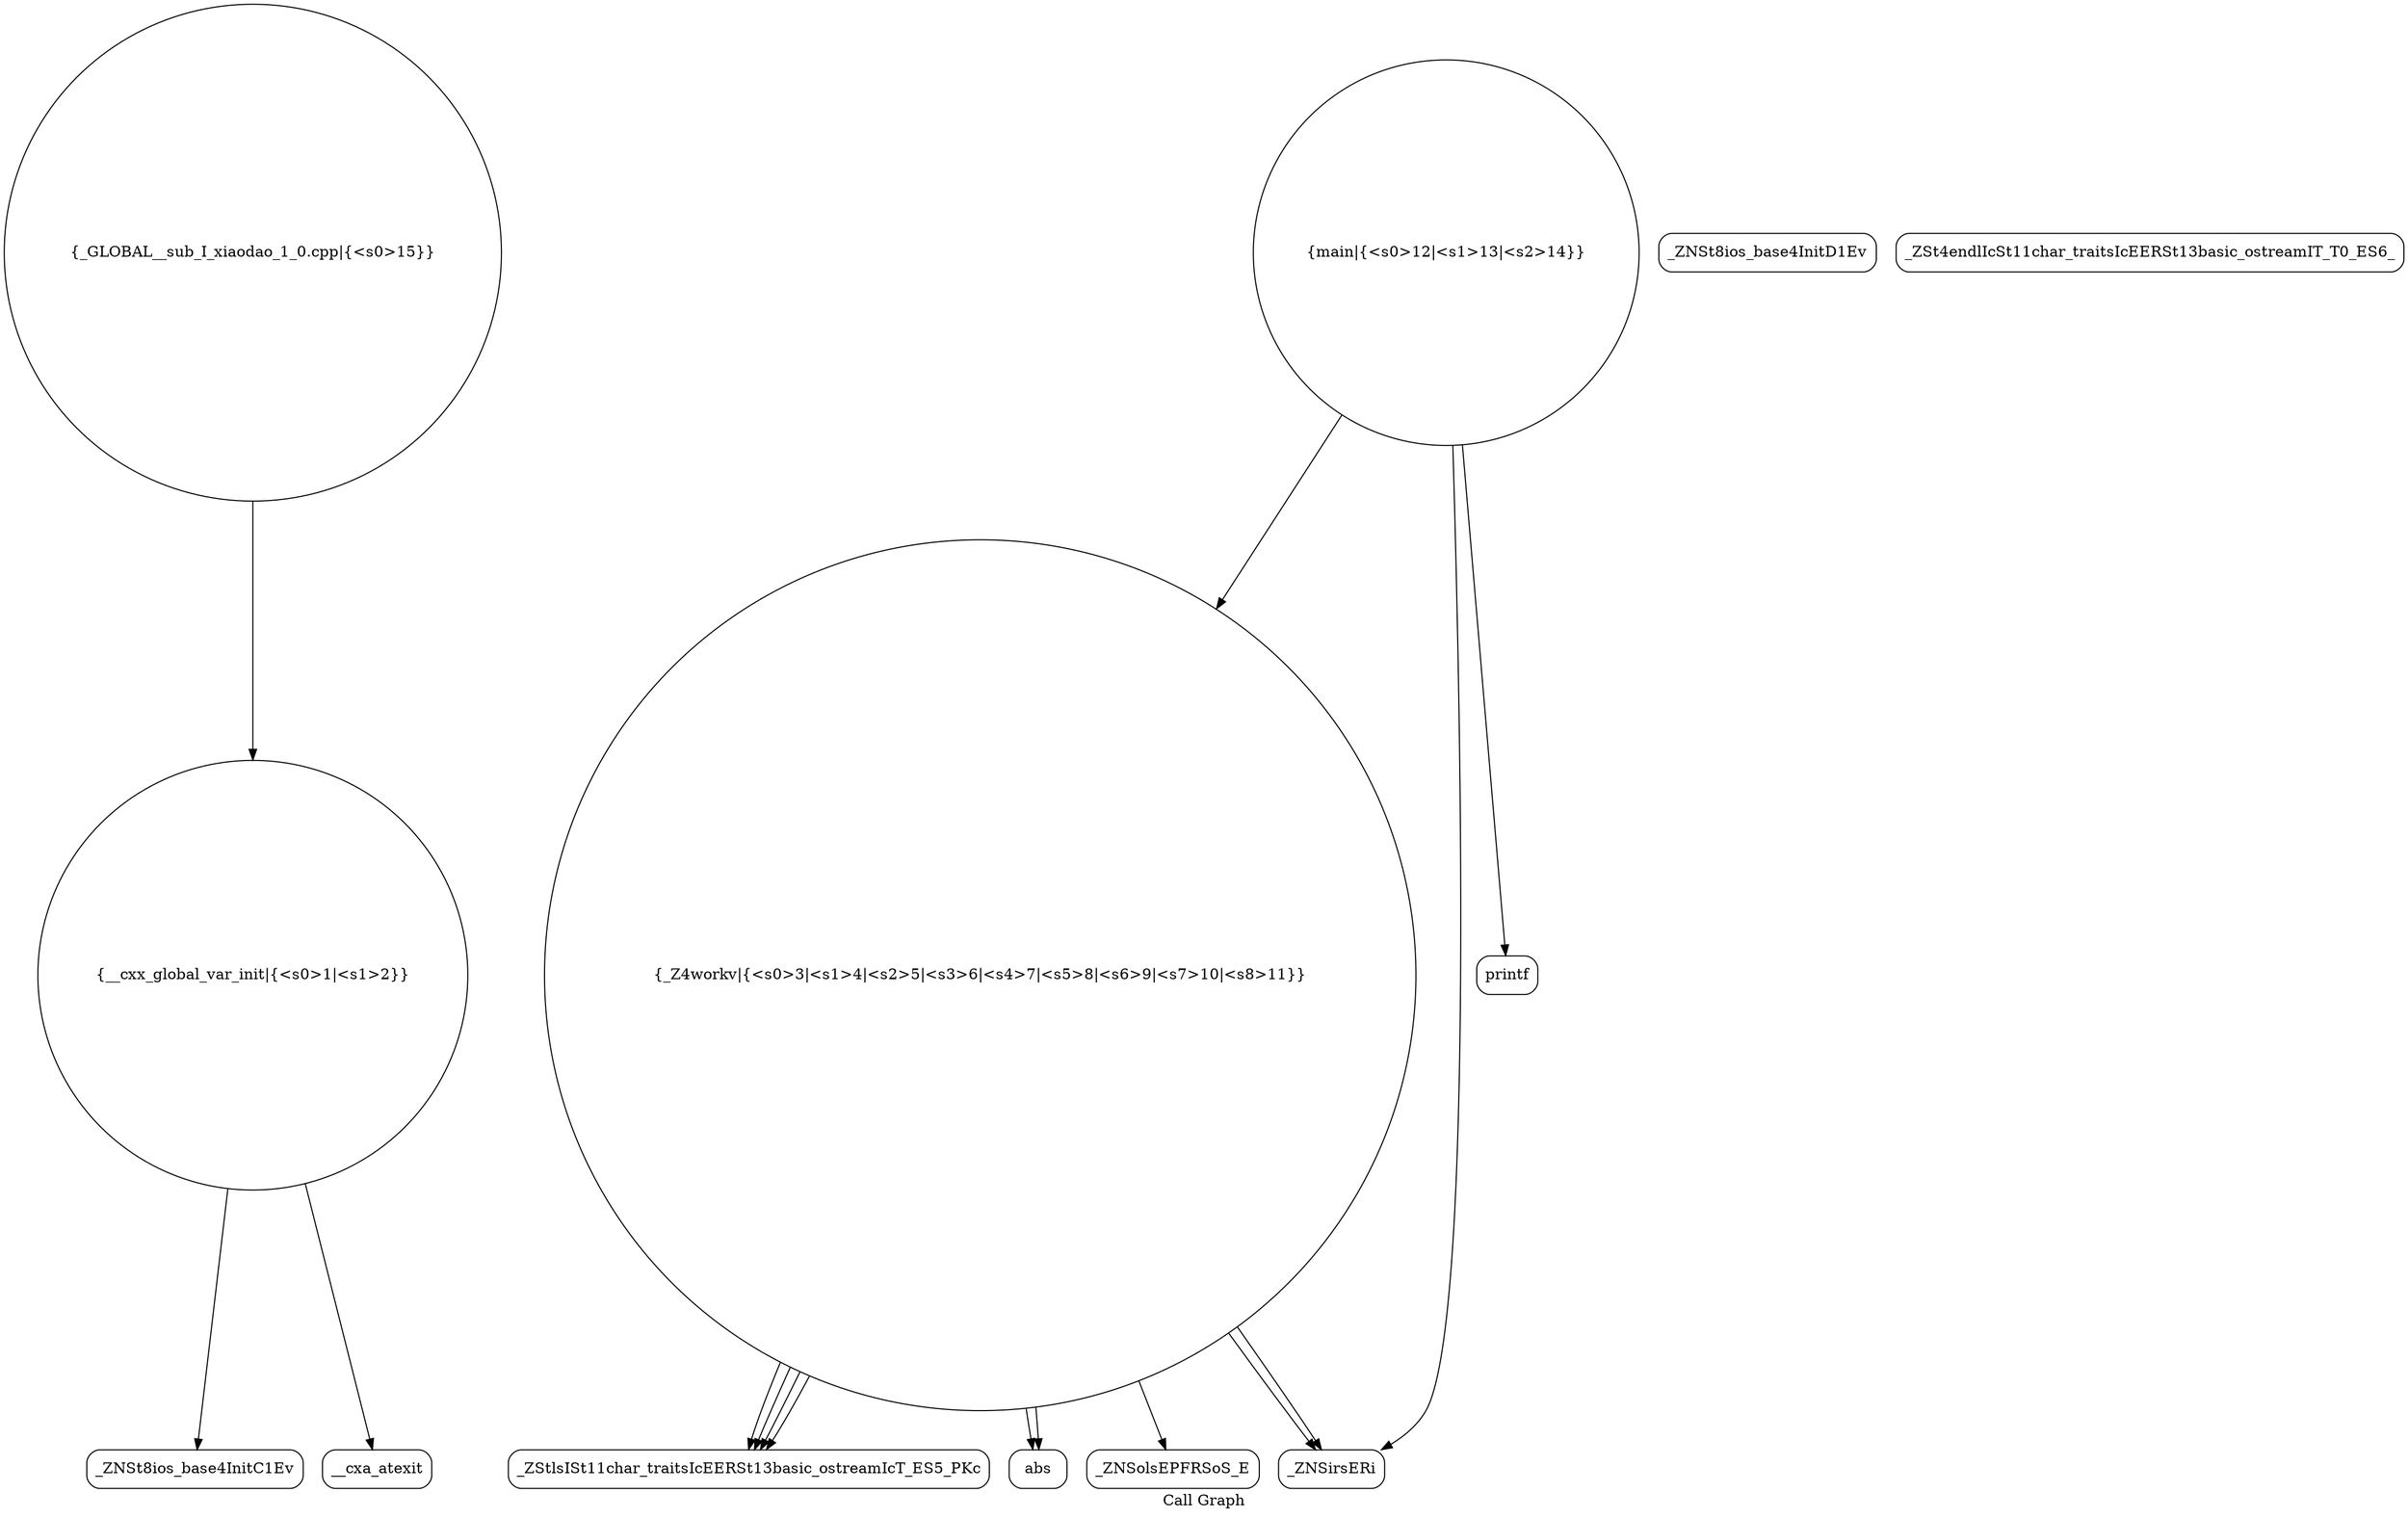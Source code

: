 digraph "Call Graph" {
	label="Call Graph";

	Node0x563b22009940 [shape=record,shape=circle,label="{__cxx_global_var_init|{<s0>1|<s1>2}}"];
	Node0x563b22009940:s0 -> Node0x563b22009dd0[color=black];
	Node0x563b22009940:s1 -> Node0x563b22009ed0[color=black];
	Node0x563b2200a0d0 [shape=record,shape=Mrecord,label="{_ZStlsISt11char_traitsIcEERSt13basic_ostreamIcT_ES5_PKc}"];
	Node0x563b22009e50 [shape=record,shape=Mrecord,label="{_ZNSt8ios_base4InitD1Ev}"];
	Node0x563b2200a1d0 [shape=record,shape=Mrecord,label="{_ZSt4endlIcSt11char_traitsIcEERSt13basic_ostreamIT_T0_ES6_}"];
	Node0x563b22009f50 [shape=record,shape=circle,label="{_Z4workv|{<s0>3|<s1>4|<s2>5|<s3>6|<s4>7|<s5>8|<s6>9|<s7>10|<s8>11}}"];
	Node0x563b22009f50:s0 -> Node0x563b22009fd0[color=black];
	Node0x563b22009f50:s1 -> Node0x563b22009fd0[color=black];
	Node0x563b22009f50:s2 -> Node0x563b2200a050[color=black];
	Node0x563b22009f50:s3 -> Node0x563b2200a0d0[color=black];
	Node0x563b22009f50:s4 -> Node0x563b2200a0d0[color=black];
	Node0x563b22009f50:s5 -> Node0x563b2200a050[color=black];
	Node0x563b22009f50:s6 -> Node0x563b2200a0d0[color=black];
	Node0x563b22009f50:s7 -> Node0x563b2200a0d0[color=black];
	Node0x563b22009f50:s8 -> Node0x563b2200a150[color=black];
	Node0x563b2200a2d0 [shape=record,shape=Mrecord,label="{printf}"];
	Node0x563b2200a050 [shape=record,shape=Mrecord,label="{abs}"];
	Node0x563b22009dd0 [shape=record,shape=Mrecord,label="{_ZNSt8ios_base4InitC1Ev}"];
	Node0x563b2200a150 [shape=record,shape=Mrecord,label="{_ZNSolsEPFRSoS_E}"];
	Node0x563b22009ed0 [shape=record,shape=Mrecord,label="{__cxa_atexit}"];
	Node0x563b2200a250 [shape=record,shape=circle,label="{main|{<s0>12|<s1>13|<s2>14}}"];
	Node0x563b2200a250:s0 -> Node0x563b22009fd0[color=black];
	Node0x563b2200a250:s1 -> Node0x563b2200a2d0[color=black];
	Node0x563b2200a250:s2 -> Node0x563b22009f50[color=black];
	Node0x563b22009fd0 [shape=record,shape=Mrecord,label="{_ZNSirsERi}"];
	Node0x563b2200a350 [shape=record,shape=circle,label="{_GLOBAL__sub_I_xiaodao_1_0.cpp|{<s0>15}}"];
	Node0x563b2200a350:s0 -> Node0x563b22009940[color=black];
}
